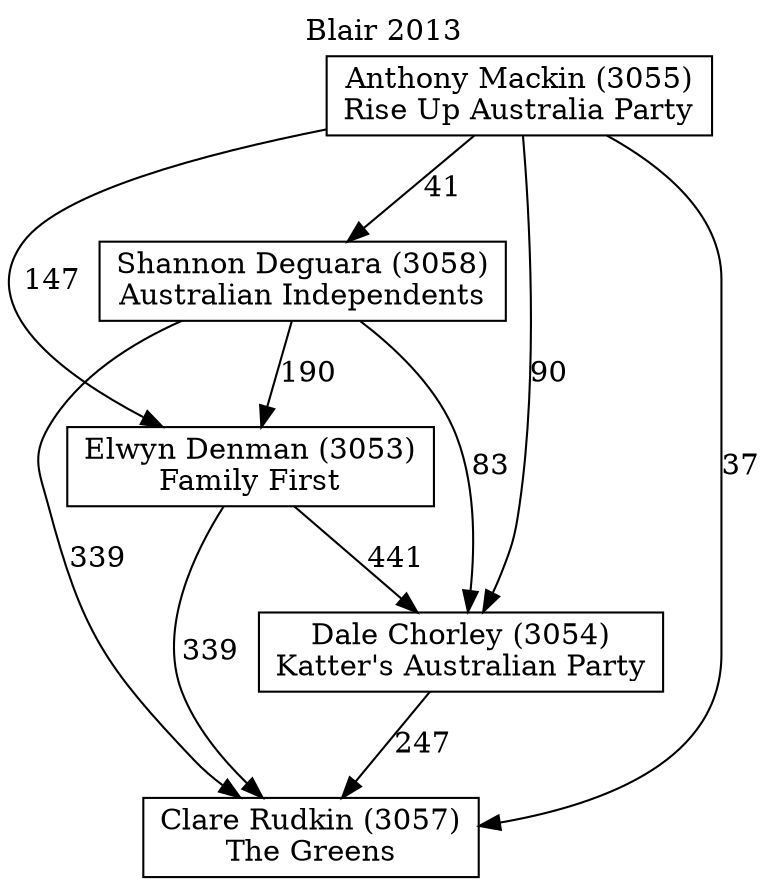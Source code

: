 // House preference flow
digraph "Clare Rudkin (3057)_Blair_2013" {
	graph [label="Blair 2013" labelloc=t mclimit=10]
	node [shape=box]
	"Clare Rudkin (3057)" [label="Clare Rudkin (3057)
The Greens"]
	"Dale Chorley (3054)" [label="Dale Chorley (3054)
Katter's Australian Party"]
	"Elwyn Denman (3053)" [label="Elwyn Denman (3053)
Family First"]
	"Shannon Deguara (3058)" [label="Shannon Deguara (3058)
Australian Independents"]
	"Anthony Mackin (3055)" [label="Anthony Mackin (3055)
Rise Up Australia Party"]
	"Clare Rudkin (3057)" [label="Clare Rudkin (3057)
The Greens"]
	"Elwyn Denman (3053)" [label="Elwyn Denman (3053)
Family First"]
	"Shannon Deguara (3058)" [label="Shannon Deguara (3058)
Australian Independents"]
	"Anthony Mackin (3055)" [label="Anthony Mackin (3055)
Rise Up Australia Party"]
	"Clare Rudkin (3057)" [label="Clare Rudkin (3057)
The Greens"]
	"Shannon Deguara (3058)" [label="Shannon Deguara (3058)
Australian Independents"]
	"Anthony Mackin (3055)" [label="Anthony Mackin (3055)
Rise Up Australia Party"]
	"Clare Rudkin (3057)" [label="Clare Rudkin (3057)
The Greens"]
	"Anthony Mackin (3055)" [label="Anthony Mackin (3055)
Rise Up Australia Party"]
	"Anthony Mackin (3055)" [label="Anthony Mackin (3055)
Rise Up Australia Party"]
	"Shannon Deguara (3058)" [label="Shannon Deguara (3058)
Australian Independents"]
	"Anthony Mackin (3055)" [label="Anthony Mackin (3055)
Rise Up Australia Party"]
	"Anthony Mackin (3055)" [label="Anthony Mackin (3055)
Rise Up Australia Party"]
	"Elwyn Denman (3053)" [label="Elwyn Denman (3053)
Family First"]
	"Shannon Deguara (3058)" [label="Shannon Deguara (3058)
Australian Independents"]
	"Anthony Mackin (3055)" [label="Anthony Mackin (3055)
Rise Up Australia Party"]
	"Elwyn Denman (3053)" [label="Elwyn Denman (3053)
Family First"]
	"Anthony Mackin (3055)" [label="Anthony Mackin (3055)
Rise Up Australia Party"]
	"Anthony Mackin (3055)" [label="Anthony Mackin (3055)
Rise Up Australia Party"]
	"Shannon Deguara (3058)" [label="Shannon Deguara (3058)
Australian Independents"]
	"Anthony Mackin (3055)" [label="Anthony Mackin (3055)
Rise Up Australia Party"]
	"Anthony Mackin (3055)" [label="Anthony Mackin (3055)
Rise Up Australia Party"]
	"Dale Chorley (3054)" [label="Dale Chorley (3054)
Katter's Australian Party"]
	"Elwyn Denman (3053)" [label="Elwyn Denman (3053)
Family First"]
	"Shannon Deguara (3058)" [label="Shannon Deguara (3058)
Australian Independents"]
	"Anthony Mackin (3055)" [label="Anthony Mackin (3055)
Rise Up Australia Party"]
	"Dale Chorley (3054)" [label="Dale Chorley (3054)
Katter's Australian Party"]
	"Shannon Deguara (3058)" [label="Shannon Deguara (3058)
Australian Independents"]
	"Anthony Mackin (3055)" [label="Anthony Mackin (3055)
Rise Up Australia Party"]
	"Dale Chorley (3054)" [label="Dale Chorley (3054)
Katter's Australian Party"]
	"Anthony Mackin (3055)" [label="Anthony Mackin (3055)
Rise Up Australia Party"]
	"Anthony Mackin (3055)" [label="Anthony Mackin (3055)
Rise Up Australia Party"]
	"Shannon Deguara (3058)" [label="Shannon Deguara (3058)
Australian Independents"]
	"Anthony Mackin (3055)" [label="Anthony Mackin (3055)
Rise Up Australia Party"]
	"Anthony Mackin (3055)" [label="Anthony Mackin (3055)
Rise Up Australia Party"]
	"Elwyn Denman (3053)" [label="Elwyn Denman (3053)
Family First"]
	"Shannon Deguara (3058)" [label="Shannon Deguara (3058)
Australian Independents"]
	"Anthony Mackin (3055)" [label="Anthony Mackin (3055)
Rise Up Australia Party"]
	"Elwyn Denman (3053)" [label="Elwyn Denman (3053)
Family First"]
	"Anthony Mackin (3055)" [label="Anthony Mackin (3055)
Rise Up Australia Party"]
	"Anthony Mackin (3055)" [label="Anthony Mackin (3055)
Rise Up Australia Party"]
	"Shannon Deguara (3058)" [label="Shannon Deguara (3058)
Australian Independents"]
	"Anthony Mackin (3055)" [label="Anthony Mackin (3055)
Rise Up Australia Party"]
	"Anthony Mackin (3055)" [label="Anthony Mackin (3055)
Rise Up Australia Party"]
	"Dale Chorley (3054)" -> "Clare Rudkin (3057)" [label=247]
	"Elwyn Denman (3053)" -> "Dale Chorley (3054)" [label=441]
	"Shannon Deguara (3058)" -> "Elwyn Denman (3053)" [label=190]
	"Anthony Mackin (3055)" -> "Shannon Deguara (3058)" [label=41]
	"Elwyn Denman (3053)" -> "Clare Rudkin (3057)" [label=339]
	"Shannon Deguara (3058)" -> "Clare Rudkin (3057)" [label=339]
	"Anthony Mackin (3055)" -> "Clare Rudkin (3057)" [label=37]
	"Anthony Mackin (3055)" -> "Elwyn Denman (3053)" [label=147]
	"Shannon Deguara (3058)" -> "Dale Chorley (3054)" [label=83]
	"Anthony Mackin (3055)" -> "Dale Chorley (3054)" [label=90]
}
